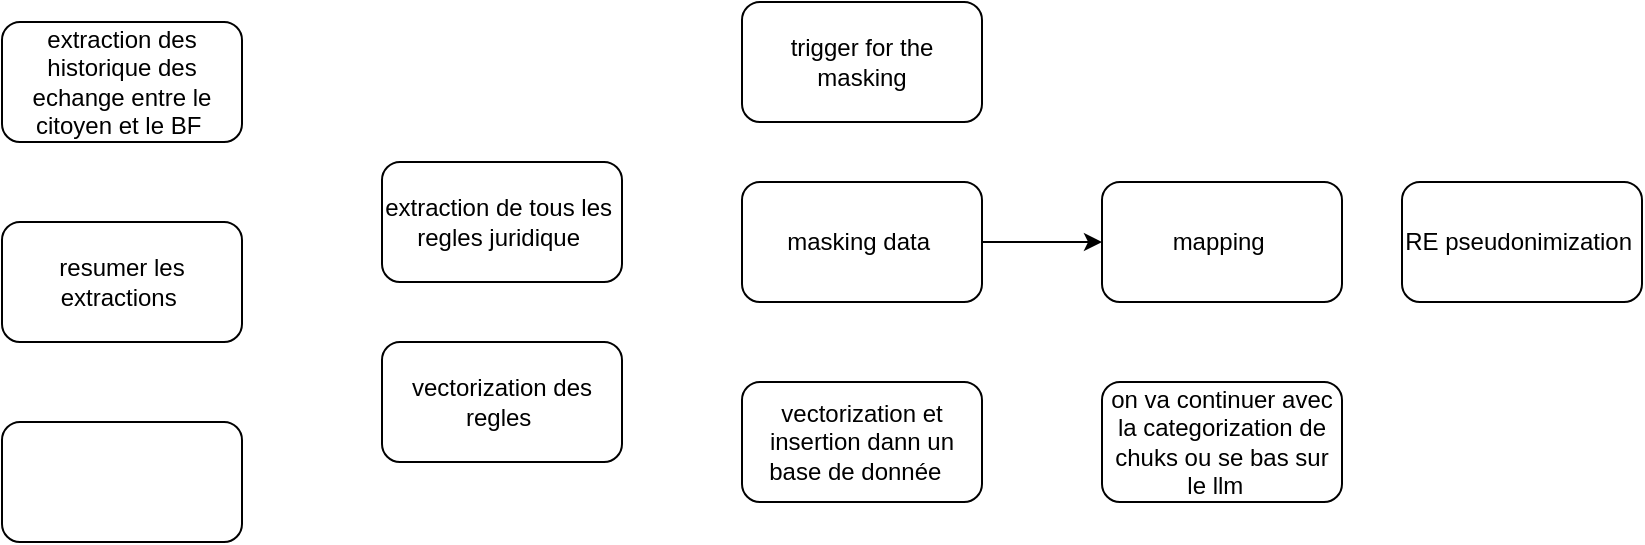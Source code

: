 <mxfile version="28.1.2">
  <diagram name="Page-1" id="taSm3OSKom84d2f52D4L">
    <mxGraphModel dx="1636" dy="1597" grid="1" gridSize="10" guides="1" tooltips="1" connect="1" arrows="1" fold="1" page="1" pageScale="1" pageWidth="850" pageHeight="1100" math="0" shadow="0">
      <root>
        <mxCell id="0" />
        <mxCell id="1" parent="0" />
        <mxCell id="IxTHgtQcxAOiBzHad24I-1" value="masking data&amp;nbsp;" style="rounded=1;whiteSpace=wrap;html=1;" vertex="1" parent="1">
          <mxGeometry x="340" y="80" width="120" height="60" as="geometry" />
        </mxCell>
        <mxCell id="IxTHgtQcxAOiBzHad24I-2" value="vectorization et insertion dann un base de donnée&amp;nbsp;&amp;nbsp;" style="rounded=1;whiteSpace=wrap;html=1;" vertex="1" parent="1">
          <mxGeometry x="340" y="180" width="120" height="60" as="geometry" />
        </mxCell>
        <mxCell id="IxTHgtQcxAOiBzHad24I-3" value="extraction de tous les&amp;nbsp; regles juridique&amp;nbsp;" style="rounded=1;whiteSpace=wrap;html=1;" vertex="1" parent="1">
          <mxGeometry x="160" y="70" width="120" height="60" as="geometry" />
        </mxCell>
        <mxCell id="IxTHgtQcxAOiBzHad24I-4" value="trigger for the masking" style="rounded=1;whiteSpace=wrap;html=1;" vertex="1" parent="1">
          <mxGeometry x="340" y="-10" width="120" height="60" as="geometry" />
        </mxCell>
        <mxCell id="IxTHgtQcxAOiBzHad24I-5" value="mapping&amp;nbsp;" style="rounded=1;whiteSpace=wrap;html=1;" vertex="1" parent="1">
          <mxGeometry x="520" y="80" width="120" height="60" as="geometry" />
        </mxCell>
        <mxCell id="IxTHgtQcxAOiBzHad24I-6" value="on va continuer avec la categorization de chuks ou se bas sur le llm&amp;nbsp;&amp;nbsp;" style="rounded=1;whiteSpace=wrap;html=1;" vertex="1" parent="1">
          <mxGeometry x="520" y="180" width="120" height="60" as="geometry" />
        </mxCell>
        <mxCell id="IxTHgtQcxAOiBzHad24I-7" value="vectorization des regles&amp;nbsp;" style="rounded=1;whiteSpace=wrap;html=1;" vertex="1" parent="1">
          <mxGeometry x="160" y="160" width="120" height="60" as="geometry" />
        </mxCell>
        <mxCell id="IxTHgtQcxAOiBzHad24I-8" value="extraction des historique des echange entre le citoyen et le BF&amp;nbsp;" style="rounded=1;whiteSpace=wrap;html=1;" vertex="1" parent="1">
          <mxGeometry x="-30" width="120" height="60" as="geometry" />
        </mxCell>
        <mxCell id="IxTHgtQcxAOiBzHad24I-9" value="" style="endArrow=classic;html=1;rounded=0;entryX=0;entryY=0.5;entryDx=0;entryDy=0;" edge="1" parent="1" target="IxTHgtQcxAOiBzHad24I-5">
          <mxGeometry width="50" height="50" relative="1" as="geometry">
            <mxPoint x="460" y="110" as="sourcePoint" />
            <mxPoint x="510" y="60" as="targetPoint" />
          </mxGeometry>
        </mxCell>
        <mxCell id="IxTHgtQcxAOiBzHad24I-10" value="resumer les extractions&amp;nbsp;" style="rounded=1;whiteSpace=wrap;html=1;" vertex="1" parent="1">
          <mxGeometry x="-30" y="100" width="120" height="60" as="geometry" />
        </mxCell>
        <mxCell id="IxTHgtQcxAOiBzHad24I-11" value="RE pseudonimization&amp;nbsp;" style="rounded=1;whiteSpace=wrap;html=1;" vertex="1" parent="1">
          <mxGeometry x="670" y="80" width="120" height="60" as="geometry" />
        </mxCell>
        <mxCell id="IxTHgtQcxAOiBzHad24I-12" value="" style="rounded=1;whiteSpace=wrap;html=1;" vertex="1" parent="1">
          <mxGeometry x="-30" y="200" width="120" height="60" as="geometry" />
        </mxCell>
      </root>
    </mxGraphModel>
  </diagram>
</mxfile>
